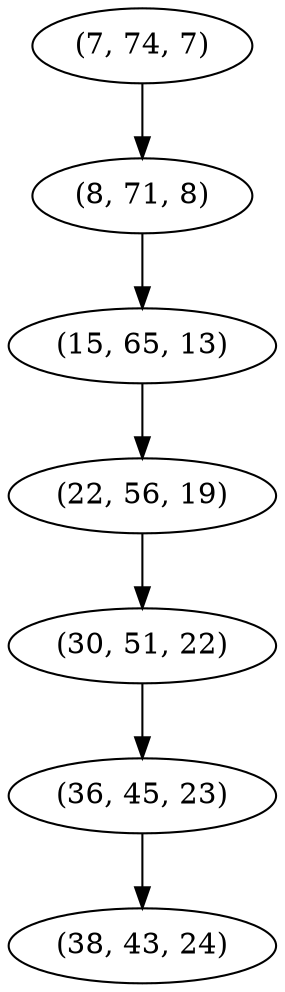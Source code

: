 digraph tree {
    "(7, 74, 7)";
    "(8, 71, 8)";
    "(15, 65, 13)";
    "(22, 56, 19)";
    "(30, 51, 22)";
    "(36, 45, 23)";
    "(38, 43, 24)";
    "(7, 74, 7)" -> "(8, 71, 8)";
    "(8, 71, 8)" -> "(15, 65, 13)";
    "(15, 65, 13)" -> "(22, 56, 19)";
    "(22, 56, 19)" -> "(30, 51, 22)";
    "(30, 51, 22)" -> "(36, 45, 23)";
    "(36, 45, 23)" -> "(38, 43, 24)";
}
